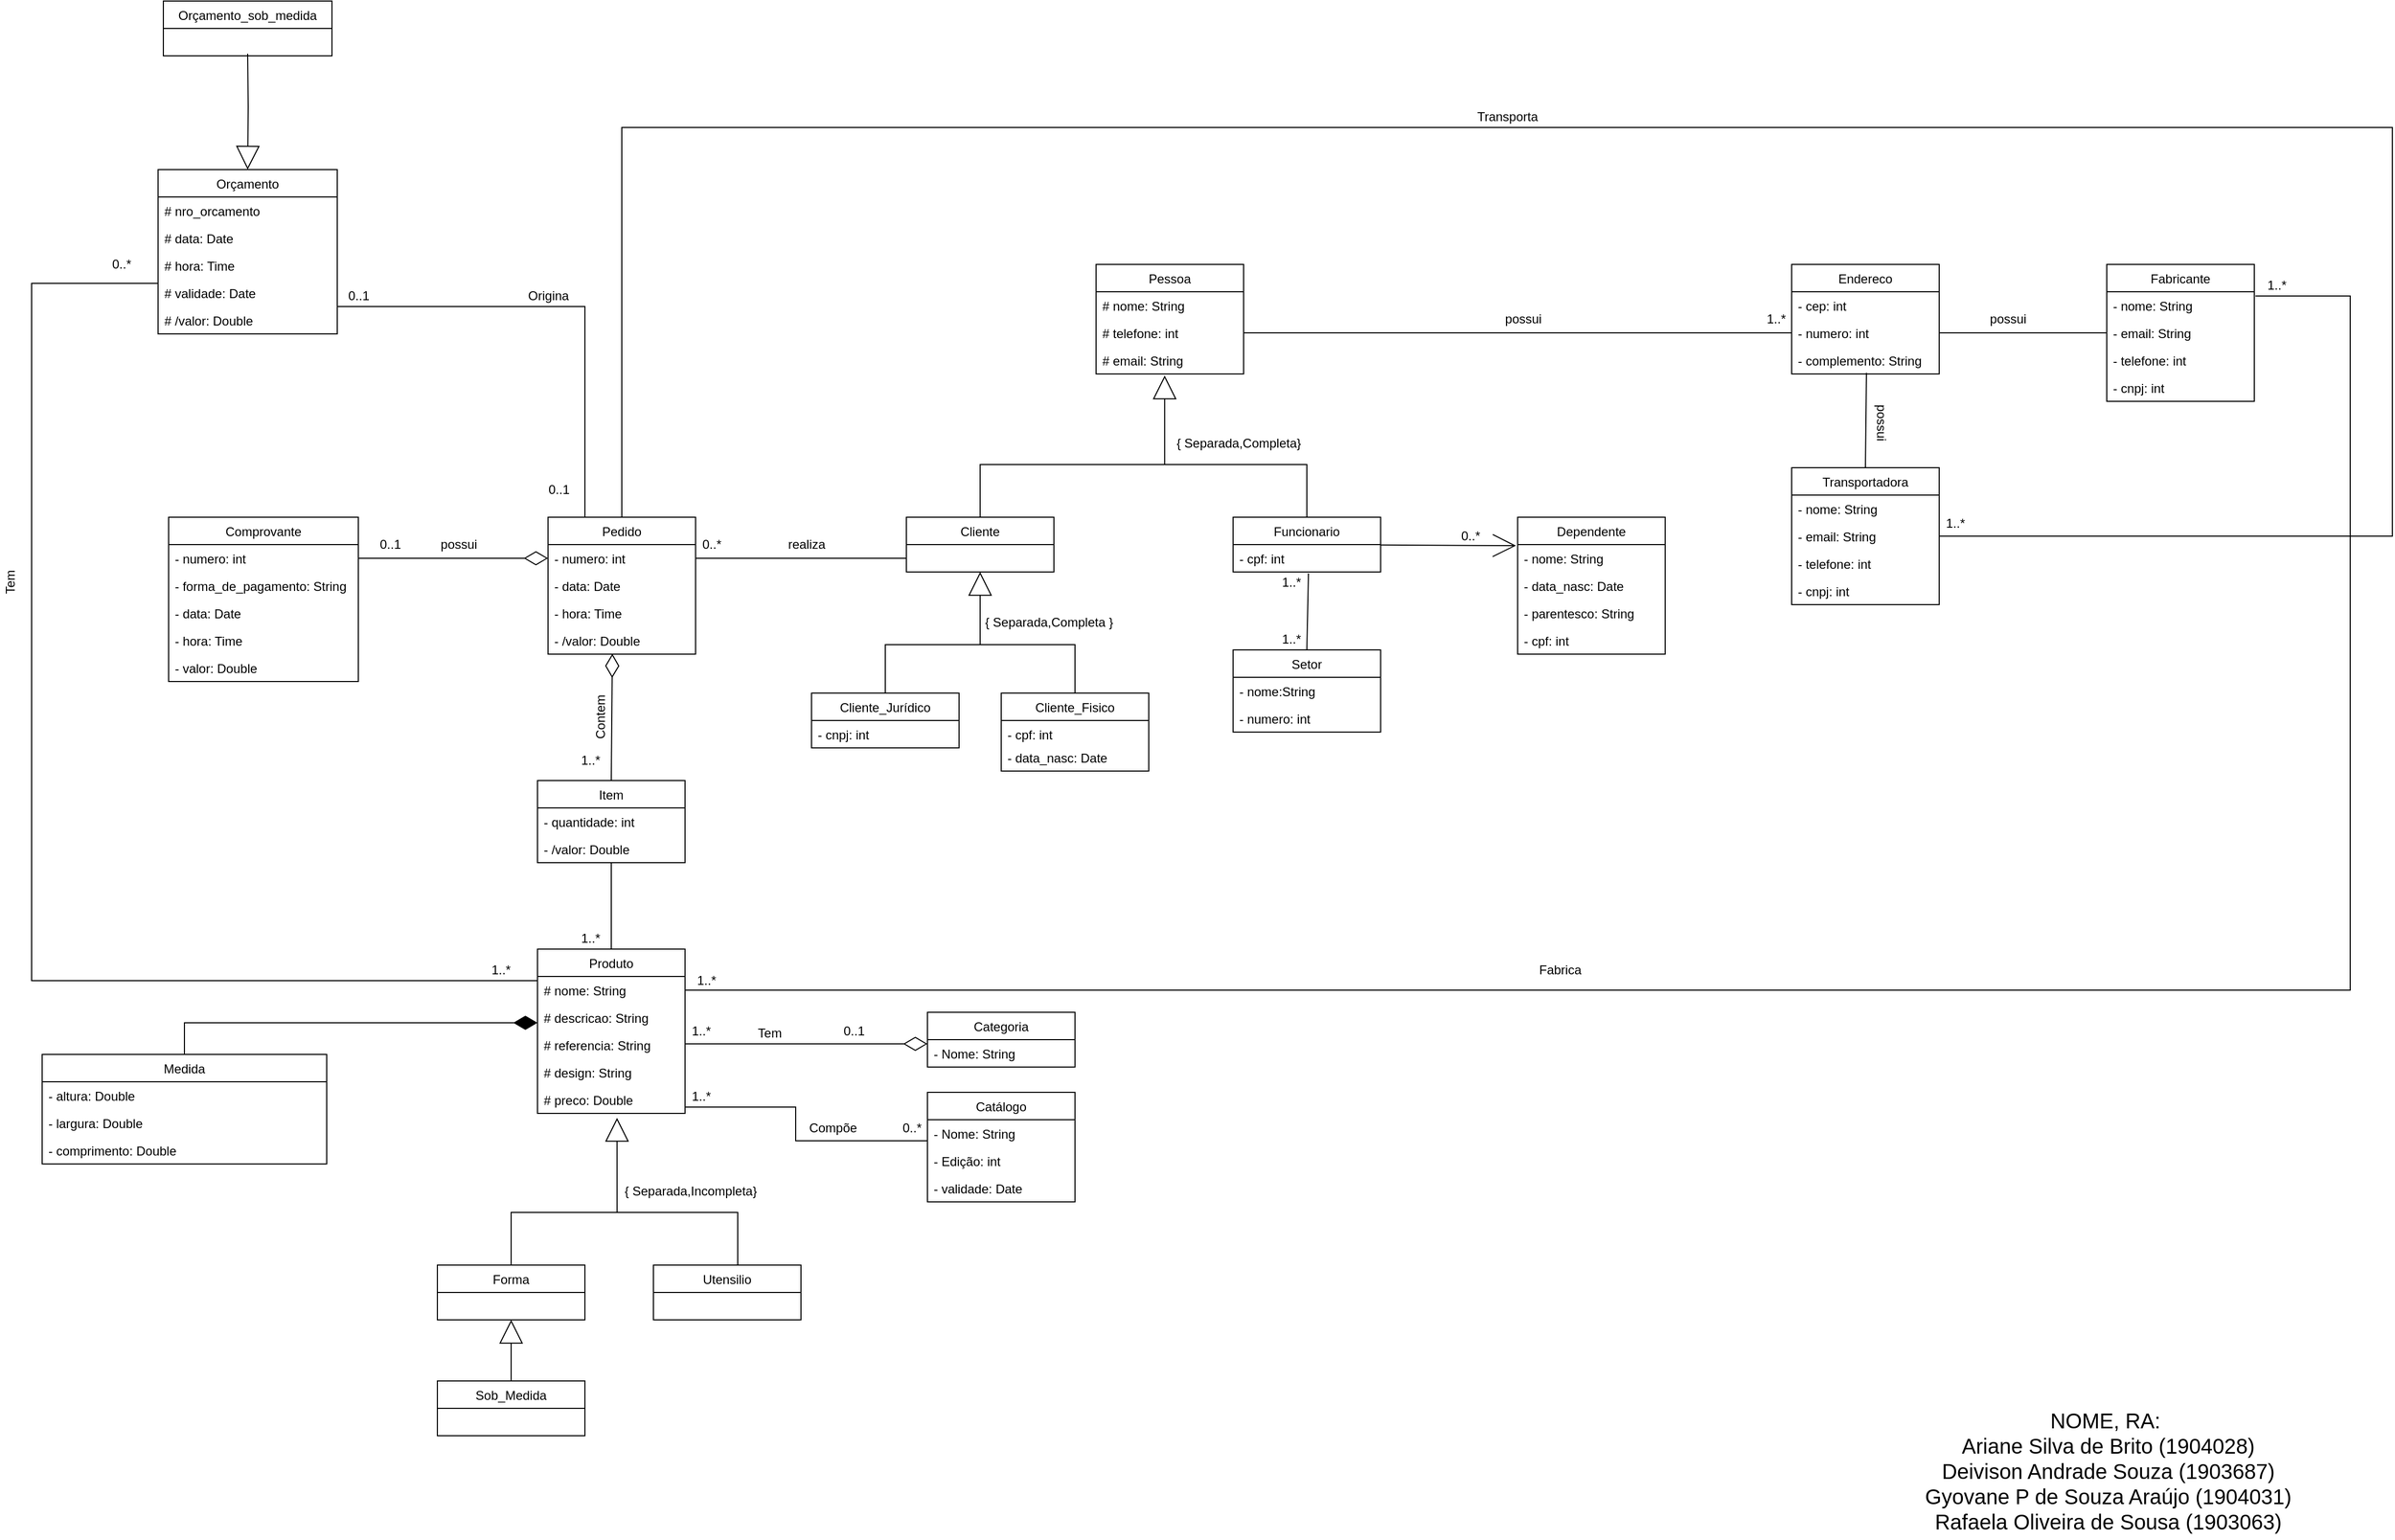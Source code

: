 <mxfile version="14.5.1" type="device"><diagram id="vjNdcDRrs8iUA92XwJxm" name="Page-1"><mxGraphModel dx="3543" dy="1523" grid="1" gridSize="10" guides="1" tooltips="1" connect="1" arrows="1" fold="1" page="1" pageScale="1" pageWidth="1169" pageHeight="827" math="0" shadow="0"><root><mxCell id="0"/><mxCell id="1" parent="0"/><mxCell id="HHTglmRW3sBnoEKuwmGA-5" value="Pessoa" style="swimlane;fontStyle=0;childLayout=stackLayout;horizontal=1;startSize=26;fillColor=none;horizontalStack=0;resizeParent=1;resizeParentMax=0;resizeLast=0;collapsible=1;marginBottom=0;" parent="1" vertex="1"><mxGeometry x="-1270" y="-560" width="140" height="104" as="geometry"/></mxCell><mxCell id="HHTglmRW3sBnoEKuwmGA-6" value="# nome: String" style="text;strokeColor=none;fillColor=none;align=left;verticalAlign=top;spacingLeft=4;spacingRight=4;overflow=hidden;rotatable=0;points=[[0,0.5],[1,0.5]];portConstraint=eastwest;" parent="HHTglmRW3sBnoEKuwmGA-5" vertex="1"><mxGeometry y="26" width="140" height="26" as="geometry"/></mxCell><mxCell id="HHTglmRW3sBnoEKuwmGA-44" value="# telefone: int" style="text;strokeColor=none;fillColor=none;align=left;verticalAlign=top;spacingLeft=4;spacingRight=4;overflow=hidden;rotatable=0;points=[[0,0.5],[1,0.5]];portConstraint=eastwest;" parent="HHTglmRW3sBnoEKuwmGA-5" vertex="1"><mxGeometry y="52" width="140" height="26" as="geometry"/></mxCell><mxCell id="HHTglmRW3sBnoEKuwmGA-60" value="# email: String" style="text;strokeColor=none;fillColor=none;align=left;verticalAlign=top;spacingLeft=4;spacingRight=4;overflow=hidden;rotatable=0;points=[[0,0.5],[1,0.5]];portConstraint=eastwest;" parent="HHTglmRW3sBnoEKuwmGA-5" vertex="1"><mxGeometry y="78" width="140" height="26" as="geometry"/></mxCell><mxCell id="HHTglmRW3sBnoEKuwmGA-109" style="edgeStyle=none;rounded=0;orthogonalLoop=1;jettySize=auto;html=1;exitX=0.5;exitY=0;exitDx=0;exitDy=0;entryX=0.507;entryY=0.962;entryDx=0;entryDy=0;entryPerimeter=0;endArrow=none;endFill=0;startArrow=none;startFill=0;" parent="1" source="HHTglmRW3sBnoEKuwmGA-9" target="HHTglmRW3sBnoEKuwmGA-102" edge="1"><mxGeometry relative="1" as="geometry"/></mxCell><mxCell id="HHTglmRW3sBnoEKuwmGA-9" value="Transportadora" style="swimlane;fontStyle=0;childLayout=stackLayout;horizontal=1;startSize=26;fillColor=none;horizontalStack=0;resizeParent=1;resizeParentMax=0;resizeLast=0;collapsible=1;marginBottom=0;" parent="1" vertex="1"><mxGeometry x="-610" y="-367" width="140" height="130" as="geometry"/></mxCell><mxCell id="HHTglmRW3sBnoEKuwmGA-10" value="- nome: String" style="text;strokeColor=none;fillColor=none;align=left;verticalAlign=top;spacingLeft=4;spacingRight=4;overflow=hidden;rotatable=0;points=[[0,0.5],[1,0.5]];portConstraint=eastwest;" parent="HHTglmRW3sBnoEKuwmGA-9" vertex="1"><mxGeometry y="26" width="140" height="26" as="geometry"/></mxCell><mxCell id="HHTglmRW3sBnoEKuwmGA-87" value="- email: String" style="text;strokeColor=none;fillColor=none;align=left;verticalAlign=top;spacingLeft=4;spacingRight=4;overflow=hidden;rotatable=0;points=[[0,0.5],[1,0.5]];portConstraint=eastwest;" parent="HHTglmRW3sBnoEKuwmGA-9" vertex="1"><mxGeometry y="52" width="140" height="26" as="geometry"/></mxCell><mxCell id="HHTglmRW3sBnoEKuwmGA-94" value="- telefone: int" style="text;strokeColor=none;fillColor=none;align=left;verticalAlign=top;spacingLeft=4;spacingRight=4;overflow=hidden;rotatable=0;points=[[0,0.5],[1,0.5]];portConstraint=eastwest;" parent="HHTglmRW3sBnoEKuwmGA-9" vertex="1"><mxGeometry y="78" width="140" height="26" as="geometry"/></mxCell><mxCell id="HHTglmRW3sBnoEKuwmGA-88" value="- cnpj: int" style="text;strokeColor=none;fillColor=none;align=left;verticalAlign=top;spacingLeft=4;spacingRight=4;overflow=hidden;rotatable=0;points=[[0,0.5],[1,0.5]];portConstraint=eastwest;" parent="HHTglmRW3sBnoEKuwmGA-9" vertex="1"><mxGeometry y="104" width="140" height="26" as="geometry"/></mxCell><mxCell id="HHTglmRW3sBnoEKuwmGA-48" value="Cliente_Fisico" style="swimlane;fontStyle=0;childLayout=stackLayout;horizontal=1;startSize=26;fillColor=none;horizontalStack=0;resizeParent=1;resizeParentMax=0;resizeLast=0;collapsible=1;marginBottom=0;" parent="1" vertex="1"><mxGeometry x="-1360" y="-153" width="140" height="74" as="geometry"/></mxCell><mxCell id="HHTglmRW3sBnoEKuwmGA-50" value="- cpf: int" style="text;strokeColor=none;fillColor=none;align=left;verticalAlign=top;spacingLeft=4;spacingRight=4;overflow=hidden;rotatable=0;points=[[0,0.5],[1,0.5]];portConstraint=eastwest;" parent="HHTglmRW3sBnoEKuwmGA-48" vertex="1"><mxGeometry y="26" width="140" height="22" as="geometry"/></mxCell><mxCell id="HHTglmRW3sBnoEKuwmGA-58" value="- data_nasc: Date" style="text;strokeColor=none;fillColor=none;align=left;verticalAlign=top;spacingLeft=4;spacingRight=4;overflow=hidden;rotatable=0;points=[[0,0.5],[1,0.5]];portConstraint=eastwest;" parent="HHTglmRW3sBnoEKuwmGA-48" vertex="1"><mxGeometry y="48" width="140" height="26" as="geometry"/></mxCell><mxCell id="HHTglmRW3sBnoEKuwmGA-118" style="edgeStyle=orthogonalEdgeStyle;rounded=0;orthogonalLoop=1;jettySize=auto;html=1;exitX=0.5;exitY=0;exitDx=0;exitDy=0;startArrow=none;startFill=0;startSize=20;endArrow=none;endFill=0;endSize=20;" parent="1" source="HHTglmRW3sBnoEKuwmGA-54" edge="1"><mxGeometry relative="1" as="geometry"><mxPoint x="-1380" y="-229" as="targetPoint"/><Array as="points"><mxPoint x="-1470" y="-199"/><mxPoint x="-1380" y="-199"/></Array></mxGeometry></mxCell><mxCell id="HHTglmRW3sBnoEKuwmGA-54" value="Cliente_Jurídico" style="swimlane;fontStyle=0;childLayout=stackLayout;horizontal=1;startSize=26;fillColor=none;horizontalStack=0;resizeParent=1;resizeParentMax=0;resizeLast=0;collapsible=1;marginBottom=0;" parent="1" vertex="1"><mxGeometry x="-1540" y="-153" width="140" height="52" as="geometry"/></mxCell><mxCell id="HHTglmRW3sBnoEKuwmGA-55" value="- cnpj: int" style="text;strokeColor=none;fillColor=none;align=left;verticalAlign=top;spacingLeft=4;spacingRight=4;overflow=hidden;rotatable=0;points=[[0,0.5],[1,0.5]];portConstraint=eastwest;" parent="HHTglmRW3sBnoEKuwmGA-54" vertex="1"><mxGeometry y="26" width="140" height="26" as="geometry"/></mxCell><mxCell id="HHTglmRW3sBnoEKuwmGA-112" style="edgeStyle=orthogonalEdgeStyle;rounded=0;orthogonalLoop=1;jettySize=auto;html=1;exitX=0.5;exitY=1;exitDx=0;exitDy=0;endArrow=none;endFill=0;startArrow=block;startFill=0;endSize=20;startSize=20;" parent="1" source="HHTglmRW3sBnoEKuwmGA-61" target="HHTglmRW3sBnoEKuwmGA-48" edge="1"><mxGeometry relative="1" as="geometry"><Array as="points"><mxPoint x="-1380" y="-199"/><mxPoint x="-1290" y="-199"/></Array></mxGeometry></mxCell><mxCell id="HHTglmRW3sBnoEKuwmGA-120" style="edgeStyle=orthogonalEdgeStyle;rounded=0;orthogonalLoop=1;jettySize=auto;html=1;exitX=0.5;exitY=0;exitDx=0;exitDy=0;startArrow=none;startFill=0;startSize=20;endArrow=none;endFill=0;endSize=20;" parent="1" source="HHTglmRW3sBnoEKuwmGA-61" edge="1"><mxGeometry relative="1" as="geometry"><mxPoint x="-1100" y="-370" as="targetPoint"/><Array as="points"><mxPoint x="-1380" y="-370"/></Array></mxGeometry></mxCell><mxCell id="HHTglmRW3sBnoEKuwmGA-61" value="Cliente" style="swimlane;fontStyle=0;childLayout=stackLayout;horizontal=1;startSize=26;fillColor=none;horizontalStack=0;resizeParent=1;resizeParentMax=0;resizeLast=0;collapsible=1;marginBottom=0;" parent="1" vertex="1"><mxGeometry x="-1450" y="-320" width="140" height="52" as="geometry"/></mxCell><mxCell id="HHTglmRW3sBnoEKuwmGA-115" style="edgeStyle=none;rounded=0;orthogonalLoop=1;jettySize=auto;html=1;exitX=0.5;exitY=0;exitDx=0;exitDy=0;entryX=0.511;entryY=1.051;entryDx=0;entryDy=0;entryPerimeter=0;endArrow=none;endFill=0;" parent="1" source="HHTglmRW3sBnoEKuwmGA-70" target="HHTglmRW3sBnoEKuwmGA-75" edge="1"><mxGeometry relative="1" as="geometry"/></mxCell><mxCell id="HHTglmRW3sBnoEKuwmGA-70" value="Setor" style="swimlane;fontStyle=0;childLayout=stackLayout;horizontal=1;startSize=26;fillColor=none;horizontalStack=0;resizeParent=1;resizeParentMax=0;resizeLast=0;collapsible=1;marginBottom=0;" parent="1" vertex="1"><mxGeometry x="-1140" y="-194" width="140" height="78" as="geometry"/></mxCell><mxCell id="HHTglmRW3sBnoEKuwmGA-71" value="- nome:String" style="text;strokeColor=none;fillColor=none;align=left;verticalAlign=top;spacingLeft=4;spacingRight=4;overflow=hidden;rotatable=0;points=[[0,0.5],[1,0.5]];portConstraint=eastwest;" parent="HHTglmRW3sBnoEKuwmGA-70" vertex="1"><mxGeometry y="26" width="140" height="26" as="geometry"/></mxCell><mxCell id="HHTglmRW3sBnoEKuwmGA-72" value="- numero: int" style="text;strokeColor=none;fillColor=none;align=left;verticalAlign=top;spacingLeft=4;spacingRight=4;overflow=hidden;rotatable=0;points=[[0,0.5],[1,0.5]];portConstraint=eastwest;" parent="HHTglmRW3sBnoEKuwmGA-70" vertex="1"><mxGeometry y="52" width="140" height="26" as="geometry"/></mxCell><mxCell id="HHTglmRW3sBnoEKuwmGA-116" style="edgeStyle=none;rounded=0;orthogonalLoop=1;jettySize=auto;html=1;entryX=-0.011;entryY=0.208;entryDx=0;entryDy=0;entryPerimeter=0;endArrow=open;endFill=0;endSize=20;" parent="1" source="HHTglmRW3sBnoEKuwmGA-74" target="HHTglmRW3sBnoEKuwmGA-77" edge="1"><mxGeometry relative="1" as="geometry"/></mxCell><mxCell id="HHTglmRW3sBnoEKuwmGA-119" style="edgeStyle=orthogonalEdgeStyle;rounded=0;orthogonalLoop=1;jettySize=auto;html=1;exitX=0.5;exitY=0;exitDx=0;exitDy=0;entryX=0.465;entryY=1.057;entryDx=0;entryDy=0;entryPerimeter=0;startArrow=none;startFill=0;startSize=20;endArrow=block;endFill=0;endSize=20;" parent="1" source="HHTglmRW3sBnoEKuwmGA-74" target="HHTglmRW3sBnoEKuwmGA-60" edge="1"><mxGeometry relative="1" as="geometry"><Array as="points"><mxPoint x="-1070" y="-370"/><mxPoint x="-1205" y="-370"/></Array></mxGeometry></mxCell><mxCell id="HHTglmRW3sBnoEKuwmGA-74" value="Funcionario" style="swimlane;fontStyle=0;childLayout=stackLayout;horizontal=1;startSize=26;fillColor=none;horizontalStack=0;resizeParent=1;resizeParentMax=0;resizeLast=0;collapsible=1;marginBottom=0;" parent="1" vertex="1"><mxGeometry x="-1140" y="-320" width="140" height="52" as="geometry"/></mxCell><mxCell id="HHTglmRW3sBnoEKuwmGA-75" value="- cpf: int" style="text;strokeColor=none;fillColor=none;align=left;verticalAlign=top;spacingLeft=4;spacingRight=4;overflow=hidden;rotatable=0;points=[[0,0.5],[1,0.5]];portConstraint=eastwest;" parent="HHTglmRW3sBnoEKuwmGA-74" vertex="1"><mxGeometry y="26" width="140" height="26" as="geometry"/></mxCell><mxCell id="HHTglmRW3sBnoEKuwmGA-77" value="Dependente" style="swimlane;fontStyle=0;childLayout=stackLayout;horizontal=1;startSize=26;fillColor=none;horizontalStack=0;resizeParent=1;resizeParentMax=0;resizeLast=0;collapsible=1;marginBottom=0;" parent="1" vertex="1"><mxGeometry x="-870" y="-320" width="140" height="130" as="geometry"/></mxCell><mxCell id="HHTglmRW3sBnoEKuwmGA-78" value="- nome: String" style="text;strokeColor=none;fillColor=none;align=left;verticalAlign=top;spacingLeft=4;spacingRight=4;overflow=hidden;rotatable=0;points=[[0,0.5],[1,0.5]];portConstraint=eastwest;" parent="HHTglmRW3sBnoEKuwmGA-77" vertex="1"><mxGeometry y="26" width="140" height="26" as="geometry"/></mxCell><mxCell id="HHTglmRW3sBnoEKuwmGA-81" value="- data_nasc: Date" style="text;strokeColor=none;fillColor=none;align=left;verticalAlign=top;spacingLeft=4;spacingRight=4;overflow=hidden;rotatable=0;points=[[0,0.5],[1,0.5]];portConstraint=eastwest;" parent="HHTglmRW3sBnoEKuwmGA-77" vertex="1"><mxGeometry y="52" width="140" height="26" as="geometry"/></mxCell><mxCell id="HHTglmRW3sBnoEKuwmGA-82" value="- parentesco: String" style="text;strokeColor=none;fillColor=none;align=left;verticalAlign=top;spacingLeft=4;spacingRight=4;overflow=hidden;rotatable=0;points=[[0,0.5],[1,0.5]];portConstraint=eastwest;" parent="HHTglmRW3sBnoEKuwmGA-77" vertex="1"><mxGeometry y="78" width="140" height="26" as="geometry"/></mxCell><mxCell id="HHTglmRW3sBnoEKuwmGA-79" value="- cpf: int" style="text;strokeColor=none;fillColor=none;align=left;verticalAlign=top;spacingLeft=4;spacingRight=4;overflow=hidden;rotatable=0;points=[[0,0.5],[1,0.5]];portConstraint=eastwest;" parent="HHTglmRW3sBnoEKuwmGA-77" vertex="1"><mxGeometry y="104" width="140" height="26" as="geometry"/></mxCell><mxCell id="HHTglmRW3sBnoEKuwmGA-89" value="Fabricante" style="swimlane;fontStyle=0;childLayout=stackLayout;horizontal=1;startSize=26;fillColor=none;horizontalStack=0;resizeParent=1;resizeParentMax=0;resizeLast=0;collapsible=1;marginBottom=0;" parent="1" vertex="1"><mxGeometry x="-311" y="-560" width="140" height="130" as="geometry"/></mxCell><mxCell id="HHTglmRW3sBnoEKuwmGA-90" value="- nome: String" style="text;strokeColor=none;fillColor=none;align=left;verticalAlign=top;spacingLeft=4;spacingRight=4;overflow=hidden;rotatable=0;points=[[0,0.5],[1,0.5]];portConstraint=eastwest;" parent="HHTglmRW3sBnoEKuwmGA-89" vertex="1"><mxGeometry y="26" width="140" height="26" as="geometry"/></mxCell><mxCell id="HHTglmRW3sBnoEKuwmGA-92" value="- email: String" style="text;strokeColor=none;fillColor=none;align=left;verticalAlign=top;spacingLeft=4;spacingRight=4;overflow=hidden;rotatable=0;points=[[0,0.5],[1,0.5]];portConstraint=eastwest;" parent="HHTglmRW3sBnoEKuwmGA-89" vertex="1"><mxGeometry y="52" width="140" height="26" as="geometry"/></mxCell><mxCell id="HHTglmRW3sBnoEKuwmGA-93" value="- telefone: int" style="text;strokeColor=none;fillColor=none;align=left;verticalAlign=top;spacingLeft=4;spacingRight=4;overflow=hidden;rotatable=0;points=[[0,0.5],[1,0.5]];portConstraint=eastwest;" parent="HHTglmRW3sBnoEKuwmGA-89" vertex="1"><mxGeometry y="78" width="140" height="26" as="geometry"/></mxCell><mxCell id="HHTglmRW3sBnoEKuwmGA-95" value="- cnpj: int" style="text;strokeColor=none;fillColor=none;align=left;verticalAlign=top;spacingLeft=4;spacingRight=4;overflow=hidden;rotatable=0;points=[[0,0.5],[1,0.5]];portConstraint=eastwest;" parent="HHTglmRW3sBnoEKuwmGA-89" vertex="1"><mxGeometry y="104" width="140" height="26" as="geometry"/></mxCell><mxCell id="HHTglmRW3sBnoEKuwmGA-96" value="Endereco" style="swimlane;fontStyle=0;childLayout=stackLayout;horizontal=1;startSize=26;fillColor=none;horizontalStack=0;resizeParent=1;resizeParentMax=0;resizeLast=0;collapsible=1;marginBottom=0;" parent="1" vertex="1"><mxGeometry x="-610" y="-560" width="140" height="104" as="geometry"/></mxCell><mxCell id="HHTglmRW3sBnoEKuwmGA-103" value="- cep: int" style="text;strokeColor=none;fillColor=none;align=left;verticalAlign=top;spacingLeft=4;spacingRight=4;overflow=hidden;rotatable=0;points=[[0,0.5],[1,0.5]];portConstraint=eastwest;" parent="HHTglmRW3sBnoEKuwmGA-96" vertex="1"><mxGeometry y="26" width="140" height="26" as="geometry"/></mxCell><mxCell id="HHTglmRW3sBnoEKuwmGA-100" value="- numero: int" style="text;strokeColor=none;fillColor=none;align=left;verticalAlign=top;spacingLeft=4;spacingRight=4;overflow=hidden;rotatable=0;points=[[0,0.5],[1,0.5]];portConstraint=eastwest;" parent="HHTglmRW3sBnoEKuwmGA-96" vertex="1"><mxGeometry y="52" width="140" height="26" as="geometry"/></mxCell><mxCell id="HHTglmRW3sBnoEKuwmGA-102" value="- complemento: String" style="text;strokeColor=none;fillColor=none;align=left;verticalAlign=top;spacingLeft=4;spacingRight=4;overflow=hidden;rotatable=0;points=[[0,0.5],[1,0.5]];portConstraint=eastwest;" parent="HHTglmRW3sBnoEKuwmGA-96" vertex="1"><mxGeometry y="78" width="140" height="26" as="geometry"/></mxCell><mxCell id="HHTglmRW3sBnoEKuwmGA-104" style="rounded=0;orthogonalLoop=1;jettySize=auto;html=1;exitX=1;exitY=0.5;exitDx=0;exitDy=0;entryX=0;entryY=0.5;entryDx=0;entryDy=0;endArrow=none;endFill=0;startSize=8;endSize=8;" parent="1" source="HHTglmRW3sBnoEKuwmGA-44" target="HHTglmRW3sBnoEKuwmGA-100" edge="1"><mxGeometry relative="1" as="geometry"/></mxCell><mxCell id="HHTglmRW3sBnoEKuwmGA-108" style="edgeStyle=none;rounded=0;orthogonalLoop=1;jettySize=auto;html=1;exitX=1;exitY=0.5;exitDx=0;exitDy=0;entryX=0;entryY=0.5;entryDx=0;entryDy=0;endArrow=none;endFill=0;startArrow=none;startFill=0;" parent="1" source="HHTglmRW3sBnoEKuwmGA-100" target="HHTglmRW3sBnoEKuwmGA-92" edge="1"><mxGeometry relative="1" as="geometry"/></mxCell><mxCell id="HHTglmRW3sBnoEKuwmGA-133" style="edgeStyle=none;rounded=0;orthogonalLoop=1;jettySize=auto;html=1;exitX=0.5;exitY=0;exitDx=0;exitDy=0;entryX=0.436;entryY=0.987;entryDx=0;entryDy=0;entryPerimeter=0;startArrow=none;startFill=0;startSize=20;endArrow=diamondThin;endFill=0;endSize=20;" parent="1" source="HHTglmRW3sBnoEKuwmGA-134" target="HHTglmRW3sBnoEKuwmGA-130" edge="1"><mxGeometry relative="1" as="geometry"/></mxCell><mxCell id="HHTglmRW3sBnoEKuwmGA-137" style="edgeStyle=none;rounded=0;orthogonalLoop=1;jettySize=auto;html=1;exitX=0.5;exitY=0;exitDx=0;exitDy=0;startArrow=none;startFill=0;startSize=20;endArrow=none;endFill=0;endSize=20;" parent="1" source="HHTglmRW3sBnoEKuwmGA-121" target="HHTglmRW3sBnoEKuwmGA-134" edge="1"><mxGeometry relative="1" as="geometry"><mxPoint x="-1729.02" y="-8.854" as="targetPoint"/></mxGeometry></mxCell><mxCell id="10It3-7q_5KcNdwSIjPK-23" style="edgeStyle=orthogonalEdgeStyle;rounded=0;orthogonalLoop=1;jettySize=auto;html=1;startSize=20;endArrow=diamondThin;endFill=0;endSize=20;" parent="1" source="HHTglmRW3sBnoEKuwmGA-121" target="10It3-7q_5KcNdwSIjPK-18" edge="1"><mxGeometry relative="1" as="geometry"><Array as="points"><mxPoint x="-1590" y="180"/><mxPoint x="-1590" y="180"/></Array></mxGeometry></mxCell><mxCell id="10It3-7q_5KcNdwSIjPK-26" style="edgeStyle=orthogonalEdgeStyle;rounded=0;orthogonalLoop=1;jettySize=auto;html=1;startSize=20;endArrow=none;endFill=0;endSize=20;" parent="1" source="HHTglmRW3sBnoEKuwmGA-121" target="10It3-7q_5KcNdwSIjPK-24" edge="1"><mxGeometry relative="1" as="geometry"><Array as="points"><mxPoint x="-1555" y="240"/><mxPoint x="-1555" y="272"/></Array></mxGeometry></mxCell><mxCell id="HHTglmRW3sBnoEKuwmGA-121" value="Produto" style="swimlane;fontStyle=0;childLayout=stackLayout;horizontal=1;startSize=26;fillColor=none;horizontalStack=0;resizeParent=1;resizeParentMax=0;resizeLast=0;collapsible=1;marginBottom=0;" parent="1" vertex="1"><mxGeometry x="-1800" y="90" width="140" height="156" as="geometry"/></mxCell><mxCell id="HHTglmRW3sBnoEKuwmGA-165" value="# nome: String" style="text;strokeColor=none;fillColor=none;align=left;verticalAlign=top;spacingLeft=4;spacingRight=4;overflow=hidden;rotatable=0;points=[[0,0.5],[1,0.5]];portConstraint=eastwest;" parent="HHTglmRW3sBnoEKuwmGA-121" vertex="1"><mxGeometry y="26" width="140" height="26" as="geometry"/></mxCell><mxCell id="HHTglmRW3sBnoEKuwmGA-122" value="# descricao: String" style="text;strokeColor=none;fillColor=none;align=left;verticalAlign=top;spacingLeft=4;spacingRight=4;overflow=hidden;rotatable=0;points=[[0,0.5],[1,0.5]];portConstraint=eastwest;" parent="HHTglmRW3sBnoEKuwmGA-121" vertex="1"><mxGeometry y="52" width="140" height="26" as="geometry"/></mxCell><mxCell id="HHTglmRW3sBnoEKuwmGA-123" value="# referencia: String" style="text;strokeColor=none;fillColor=none;align=left;verticalAlign=top;spacingLeft=4;spacingRight=4;overflow=hidden;rotatable=0;points=[[0,0.5],[1,0.5]];portConstraint=eastwest;" parent="HHTglmRW3sBnoEKuwmGA-121" vertex="1"><mxGeometry y="78" width="140" height="26" as="geometry"/></mxCell><mxCell id="HHTglmRW3sBnoEKuwmGA-124" value="# design: String" style="text;strokeColor=none;fillColor=none;align=left;verticalAlign=top;spacingLeft=4;spacingRight=4;overflow=hidden;rotatable=0;points=[[0,0.5],[1,0.5]];portConstraint=eastwest;" parent="HHTglmRW3sBnoEKuwmGA-121" vertex="1"><mxGeometry y="104" width="140" height="26" as="geometry"/></mxCell><mxCell id="HHTglmRW3sBnoEKuwmGA-125" value="# preco: Double" style="text;strokeColor=none;fillColor=none;align=left;verticalAlign=top;spacingLeft=4;spacingRight=4;overflow=hidden;rotatable=0;points=[[0,0.5],[1,0.5]];portConstraint=eastwest;" parent="HHTglmRW3sBnoEKuwmGA-121" vertex="1"><mxGeometry y="130" width="140" height="26" as="geometry"/></mxCell><mxCell id="HHTglmRW3sBnoEKuwmGA-132" style="rounded=0;orthogonalLoop=1;jettySize=auto;html=1;exitX=1;exitY=0.5;exitDx=0;exitDy=0;entryX=0;entryY=0.75;entryDx=0;entryDy=0;startArrow=none;startFill=0;startSize=8;endArrow=none;endFill=0;endSize=8;" parent="1" source="HHTglmRW3sBnoEKuwmGA-127" target="HHTglmRW3sBnoEKuwmGA-61" edge="1"><mxGeometry relative="1" as="geometry"/></mxCell><mxCell id="HHTglmRW3sBnoEKuwmGA-178" style="edgeStyle=orthogonalEdgeStyle;rounded=0;orthogonalLoop=1;jettySize=auto;html=1;exitX=0.5;exitY=0;exitDx=0;exitDy=0;startArrow=none;startFill=0;startSize=8;endArrow=none;endFill=0;endSize=8;" parent="1" source="HHTglmRW3sBnoEKuwmGA-126" target="HHTglmRW3sBnoEKuwmGA-9" edge="1"><mxGeometry relative="1" as="geometry"><mxPoint x="-950" y="-760" as="targetPoint"/><Array as="points"><mxPoint x="-1720" y="-690"/><mxPoint x="-40" y="-690"/><mxPoint x="-40" y="-302"/></Array></mxGeometry></mxCell><mxCell id="HHTglmRW3sBnoEKuwmGA-126" value="Pedido" style="swimlane;fontStyle=0;childLayout=stackLayout;horizontal=1;startSize=26;fillColor=none;horizontalStack=0;resizeParent=1;resizeParentMax=0;resizeLast=0;collapsible=1;marginBottom=0;" parent="1" vertex="1"><mxGeometry x="-1790" y="-320" width="140" height="130" as="geometry"/></mxCell><mxCell id="HHTglmRW3sBnoEKuwmGA-127" value="- numero: int" style="text;strokeColor=none;fillColor=none;align=left;verticalAlign=top;spacingLeft=4;spacingRight=4;overflow=hidden;rotatable=0;points=[[0,0.5],[1,0.5]];portConstraint=eastwest;" parent="HHTglmRW3sBnoEKuwmGA-126" vertex="1"><mxGeometry y="26" width="140" height="26" as="geometry"/></mxCell><mxCell id="HHTglmRW3sBnoEKuwmGA-128" value="- data: Date" style="text;strokeColor=none;fillColor=none;align=left;verticalAlign=top;spacingLeft=4;spacingRight=4;overflow=hidden;rotatable=0;points=[[0,0.5],[1,0.5]];portConstraint=eastwest;" parent="HHTglmRW3sBnoEKuwmGA-126" vertex="1"><mxGeometry y="52" width="140" height="26" as="geometry"/></mxCell><mxCell id="HHTglmRW3sBnoEKuwmGA-129" value="- hora: Time" style="text;strokeColor=none;fillColor=none;align=left;verticalAlign=top;spacingLeft=4;spacingRight=4;overflow=hidden;rotatable=0;points=[[0,0.5],[1,0.5]];portConstraint=eastwest;" parent="HHTglmRW3sBnoEKuwmGA-126" vertex="1"><mxGeometry y="78" width="140" height="26" as="geometry"/></mxCell><mxCell id="HHTglmRW3sBnoEKuwmGA-130" value="- /valor: Double" style="text;strokeColor=none;fillColor=none;align=left;verticalAlign=top;spacingLeft=4;spacingRight=4;overflow=hidden;rotatable=0;points=[[0,0.5],[1,0.5]];portConstraint=eastwest;" parent="HHTglmRW3sBnoEKuwmGA-126" vertex="1"><mxGeometry y="104" width="140" height="26" as="geometry"/></mxCell><mxCell id="HHTglmRW3sBnoEKuwmGA-134" value="Item" style="swimlane;fontStyle=0;childLayout=stackLayout;horizontal=1;startSize=26;fillColor=none;horizontalStack=0;resizeParent=1;resizeParentMax=0;resizeLast=0;collapsible=1;marginBottom=0;" parent="1" vertex="1"><mxGeometry x="-1800" y="-70" width="140" height="78" as="geometry"/></mxCell><mxCell id="HHTglmRW3sBnoEKuwmGA-138" value="- quantidade: int" style="text;strokeColor=none;fillColor=none;align=left;verticalAlign=top;spacingLeft=4;spacingRight=4;overflow=hidden;rotatable=0;points=[[0,0.5],[1,0.5]];portConstraint=eastwest;" parent="HHTglmRW3sBnoEKuwmGA-134" vertex="1"><mxGeometry y="26" width="140" height="26" as="geometry"/></mxCell><mxCell id="HHTglmRW3sBnoEKuwmGA-135" value="- /valor: Double" style="text;strokeColor=none;fillColor=none;align=left;verticalAlign=top;spacingLeft=4;spacingRight=4;overflow=hidden;rotatable=0;points=[[0,0.5],[1,0.5]];portConstraint=eastwest;" parent="HHTglmRW3sBnoEKuwmGA-134" vertex="1"><mxGeometry y="52" width="140" height="26" as="geometry"/></mxCell><mxCell id="HHTglmRW3sBnoEKuwmGA-140" value="Sob_Medida" style="swimlane;fontStyle=0;childLayout=stackLayout;horizontal=1;startSize=26;fillColor=none;horizontalStack=0;resizeParent=1;resizeParentMax=0;resizeLast=0;collapsible=1;marginBottom=0;" parent="1" vertex="1"><mxGeometry x="-1895" y="500" width="140" height="52" as="geometry"/></mxCell><mxCell id="HHTglmRW3sBnoEKuwmGA-168" style="edgeStyle=orthogonalEdgeStyle;rounded=0;orthogonalLoop=1;jettySize=auto;html=1;exitX=0.5;exitY=1;exitDx=0;exitDy=0;entryX=0.5;entryY=0;entryDx=0;entryDy=0;startArrow=block;startFill=0;startSize=20;endArrow=none;endFill=0;endSize=20;" parent="1" source="HHTglmRW3sBnoEKuwmGA-145" target="HHTglmRW3sBnoEKuwmGA-140" edge="1"><mxGeometry relative="1" as="geometry"/></mxCell><mxCell id="SKpn5kR-cwuzyfjxGXdy-1" style="edgeStyle=orthogonalEdgeStyle;rounded=0;orthogonalLoop=1;jettySize=auto;html=1;startArrow=none;startFill=0;endArrow=none;endFill=0;" parent="1" source="HHTglmRW3sBnoEKuwmGA-145" edge="1"><mxGeometry relative="1" as="geometry"><mxPoint x="-1680" y="340" as="targetPoint"/><Array as="points"><mxPoint x="-1825" y="340"/><mxPoint x="-1720" y="340"/></Array></mxGeometry></mxCell><mxCell id="HHTglmRW3sBnoEKuwmGA-145" value="Forma" style="swimlane;fontStyle=0;childLayout=stackLayout;horizontal=1;startSize=26;fillColor=none;horizontalStack=0;resizeParent=1;resizeParentMax=0;resizeLast=0;collapsible=1;marginBottom=0;" parent="1" vertex="1"><mxGeometry x="-1895" y="390" width="140" height="52" as="geometry"/></mxCell><mxCell id="HHTglmRW3sBnoEKuwmGA-155" style="edgeStyle=orthogonalEdgeStyle;rounded=0;orthogonalLoop=1;jettySize=auto;html=1;exitX=0.5;exitY=0;exitDx=0;exitDy=0;entryX=0.539;entryY=1.165;entryDx=0;entryDy=0;entryPerimeter=0;startArrow=none;startFill=0;startSize=20;endArrow=block;endFill=0;endSize=20;" parent="1" source="HHTglmRW3sBnoEKuwmGA-150" target="HHTglmRW3sBnoEKuwmGA-125" edge="1"><mxGeometry relative="1" as="geometry"><Array as="points"><mxPoint x="-1610" y="390"/><mxPoint x="-1610" y="340"/><mxPoint x="-1724" y="340"/></Array></mxGeometry></mxCell><mxCell id="HHTglmRW3sBnoEKuwmGA-150" value="Utensilio" style="swimlane;fontStyle=0;childLayout=stackLayout;horizontal=1;startSize=26;fillColor=none;horizontalStack=0;resizeParent=1;resizeParentMax=0;resizeLast=0;collapsible=1;marginBottom=0;" parent="1" vertex="1"><mxGeometry x="-1690" y="390" width="140" height="52" as="geometry"/></mxCell><mxCell id="HHTglmRW3sBnoEKuwmGA-169" value="Comprovante" style="swimlane;fontStyle=0;childLayout=stackLayout;horizontal=1;startSize=26;fillColor=none;horizontalStack=0;resizeParent=1;resizeParentMax=0;resizeLast=0;collapsible=1;marginBottom=0;" parent="1" vertex="1"><mxGeometry x="-2150" y="-320" width="180" height="156" as="geometry"/></mxCell><mxCell id="HHTglmRW3sBnoEKuwmGA-174" value="- numero: int" style="text;strokeColor=none;fillColor=none;align=left;verticalAlign=top;spacingLeft=4;spacingRight=4;overflow=hidden;rotatable=0;points=[[0,0.5],[1,0.5]];portConstraint=eastwest;" parent="HHTglmRW3sBnoEKuwmGA-169" vertex="1"><mxGeometry y="26" width="180" height="26" as="geometry"/></mxCell><mxCell id="HHTglmRW3sBnoEKuwmGA-170" value="- forma_de_pagamento: String" style="text;strokeColor=none;fillColor=none;align=left;verticalAlign=top;spacingLeft=4;spacingRight=4;overflow=hidden;rotatable=0;points=[[0,0.5],[1,0.5]];portConstraint=eastwest;" parent="HHTglmRW3sBnoEKuwmGA-169" vertex="1"><mxGeometry y="52" width="180" height="26" as="geometry"/></mxCell><mxCell id="HHTglmRW3sBnoEKuwmGA-171" value="- data: Date" style="text;strokeColor=none;fillColor=none;align=left;verticalAlign=top;spacingLeft=4;spacingRight=4;overflow=hidden;rotatable=0;points=[[0,0.5],[1,0.5]];portConstraint=eastwest;" parent="HHTglmRW3sBnoEKuwmGA-169" vertex="1"><mxGeometry y="78" width="180" height="26" as="geometry"/></mxCell><mxCell id="HHTglmRW3sBnoEKuwmGA-172" value="- hora: Time" style="text;strokeColor=none;fillColor=none;align=left;verticalAlign=top;spacingLeft=4;spacingRight=4;overflow=hidden;rotatable=0;points=[[0,0.5],[1,0.5]];portConstraint=eastwest;" parent="HHTglmRW3sBnoEKuwmGA-169" vertex="1"><mxGeometry y="104" width="180" height="26" as="geometry"/></mxCell><mxCell id="HHTglmRW3sBnoEKuwmGA-173" value="- valor: Double" style="text;strokeColor=none;fillColor=none;align=left;verticalAlign=top;spacingLeft=4;spacingRight=4;overflow=hidden;rotatable=0;points=[[0,0.5],[1,0.5]];portConstraint=eastwest;" parent="HHTglmRW3sBnoEKuwmGA-169" vertex="1"><mxGeometry y="130" width="180" height="26" as="geometry"/></mxCell><mxCell id="HHTglmRW3sBnoEKuwmGA-175" style="edgeStyle=orthogonalEdgeStyle;rounded=0;orthogonalLoop=1;jettySize=auto;html=1;exitX=0;exitY=0.5;exitDx=0;exitDy=0;entryX=1;entryY=0.5;entryDx=0;entryDy=0;startArrow=diamondThin;startFill=0;startSize=20;endArrow=none;endFill=0;endSize=20;" parent="1" source="HHTglmRW3sBnoEKuwmGA-127" target="HHTglmRW3sBnoEKuwmGA-174" edge="1"><mxGeometry relative="1" as="geometry"/></mxCell><mxCell id="HHTglmRW3sBnoEKuwmGA-180" style="edgeStyle=orthogonalEdgeStyle;rounded=0;orthogonalLoop=1;jettySize=auto;html=1;exitX=1;exitY=0.5;exitDx=0;exitDy=0;startArrow=none;startFill=0;startSize=8;endArrow=none;endFill=0;endSize=8;" parent="1" source="HHTglmRW3sBnoEKuwmGA-165" edge="1"><mxGeometry relative="1" as="geometry"><mxPoint x="-170" y="-530" as="targetPoint"/><Array as="points"><mxPoint x="-80" y="129"/><mxPoint x="-80" y="-530"/></Array></mxGeometry></mxCell><mxCell id="HHTglmRW3sBnoEKuwmGA-181" value="1..*" style="text;html=1;align=center;verticalAlign=middle;resizable=0;points=[];autosize=1;" parent="1" vertex="1"><mxGeometry x="-640" y="-518" width="30" height="20" as="geometry"/></mxCell><mxCell id="HHTglmRW3sBnoEKuwmGA-184" value="0..*" style="text;html=1;align=center;verticalAlign=middle;resizable=0;points=[];autosize=1;" parent="1" vertex="1"><mxGeometry x="-930" y="-312" width="30" height="20" as="geometry"/></mxCell><mxCell id="HHTglmRW3sBnoEKuwmGA-186" value="1..*" style="text;html=1;align=center;verticalAlign=middle;resizable=0;points=[];autosize=1;" parent="1" vertex="1"><mxGeometry x="-1100" y="-214" width="30" height="20" as="geometry"/></mxCell><mxCell id="HHTglmRW3sBnoEKuwmGA-187" value="1..*" style="text;html=1;align=center;verticalAlign=middle;resizable=0;points=[];autosize=1;" parent="1" vertex="1"><mxGeometry x="-1100" y="-268" width="30" height="20" as="geometry"/></mxCell><mxCell id="HHTglmRW3sBnoEKuwmGA-188" value="0..*" style="text;html=1;align=center;verticalAlign=middle;resizable=0;points=[];autosize=1;" parent="1" vertex="1"><mxGeometry x="-1650" y="-304" width="30" height="20" as="geometry"/></mxCell><mxCell id="HHTglmRW3sBnoEKuwmGA-190" value="0..1" style="text;html=1;align=center;verticalAlign=middle;resizable=0;points=[];autosize=1;" parent="1" vertex="1"><mxGeometry x="-1960" y="-304" width="40" height="20" as="geometry"/></mxCell><mxCell id="HHTglmRW3sBnoEKuwmGA-191" value="1..*" style="text;html=1;align=center;verticalAlign=middle;resizable=0;points=[];autosize=1;" parent="1" vertex="1"><mxGeometry x="-1765" y="-99" width="30" height="20" as="geometry"/></mxCell><mxCell id="HHTglmRW3sBnoEKuwmGA-194" value="1..*" style="text;html=1;align=center;verticalAlign=middle;resizable=0;points=[];autosize=1;" parent="1" vertex="1"><mxGeometry x="-1765" y="70" width="30" height="20" as="geometry"/></mxCell><mxCell id="HHTglmRW3sBnoEKuwmGA-195" value="1..*" style="text;html=1;align=center;verticalAlign=middle;resizable=0;points=[];autosize=1;" parent="1" vertex="1"><mxGeometry x="-1655" y="110" width="30" height="20" as="geometry"/></mxCell><mxCell id="HHTglmRW3sBnoEKuwmGA-196" value="1..*" style="text;html=1;align=center;verticalAlign=middle;resizable=0;points=[];autosize=1;" parent="1" vertex="1"><mxGeometry x="-165" y="-550" width="30" height="20" as="geometry"/></mxCell><mxCell id="HHTglmRW3sBnoEKuwmGA-198" value="1..*" style="text;html=1;align=center;verticalAlign=middle;resizable=0;points=[];autosize=1;" parent="1" vertex="1"><mxGeometry x="-470" y="-324" width="30" height="20" as="geometry"/></mxCell><mxCell id="HHTglmRW3sBnoEKuwmGA-200" value="possui" style="text;html=1;align=center;verticalAlign=middle;resizable=0;points=[];autosize=1;" parent="1" vertex="1"><mxGeometry x="-890" y="-518" width="50" height="20" as="geometry"/></mxCell><mxCell id="HHTglmRW3sBnoEKuwmGA-203" value="possui" style="text;html=1;align=center;verticalAlign=middle;resizable=0;points=[];autosize=1;rotation=90;" parent="1" vertex="1"><mxGeometry x="-550" y="-420" width="50" height="20" as="geometry"/></mxCell><mxCell id="HHTglmRW3sBnoEKuwmGA-204" value="possui" style="text;html=1;align=center;verticalAlign=middle;resizable=0;points=[];autosize=1;rotation=0;" parent="1" vertex="1"><mxGeometry x="-430" y="-518" width="50" height="20" as="geometry"/></mxCell><mxCell id="HHTglmRW3sBnoEKuwmGA-205" value="Transporta" style="text;html=1;align=center;verticalAlign=middle;resizable=0;points=[];autosize=1;" parent="1" vertex="1"><mxGeometry x="-915" y="-710" width="70" height="20" as="geometry"/></mxCell><mxCell id="HHTglmRW3sBnoEKuwmGA-206" value="Fabrica" style="text;html=1;align=center;verticalAlign=middle;resizable=0;points=[];autosize=1;" parent="1" vertex="1"><mxGeometry x="-860" y="100" width="60" height="20" as="geometry"/></mxCell><mxCell id="HHTglmRW3sBnoEKuwmGA-209" value="realiza" style="text;html=1;align=center;verticalAlign=middle;resizable=0;points=[];autosize=1;" parent="1" vertex="1"><mxGeometry x="-1570" y="-304" width="50" height="20" as="geometry"/></mxCell><mxCell id="HHTglmRW3sBnoEKuwmGA-210" value="possui" style="text;html=1;align=center;verticalAlign=middle;resizable=0;points=[];autosize=1;" parent="1" vertex="1"><mxGeometry x="-1900" y="-304" width="50" height="20" as="geometry"/></mxCell><mxCell id="SKpn5kR-cwuzyfjxGXdy-2" value="Contem" style="text;html=1;align=center;verticalAlign=middle;resizable=0;points=[];autosize=1;rotation=-90;" parent="1" vertex="1"><mxGeometry x="-1770" y="-140" width="60" height="20" as="geometry"/></mxCell><mxCell id="SKpn5kR-cwuzyfjxGXdy-3" value="{ Separada,Completa }" style="text;html=1;align=center;verticalAlign=middle;resizable=0;points=[];autosize=1;" parent="1" vertex="1"><mxGeometry x="-1385" y="-230" width="140" height="20" as="geometry"/></mxCell><mxCell id="SKpn5kR-cwuzyfjxGXdy-4" value="{ Separada,Completa}" style="text;html=1;align=center;verticalAlign=middle;resizable=0;points=[];autosize=1;" parent="1" vertex="1"><mxGeometry x="-1200" y="-400" width="130" height="20" as="geometry"/></mxCell><mxCell id="SKpn5kR-cwuzyfjxGXdy-5" value="{ Separada,Incompleta}" style="text;html=1;align=center;verticalAlign=middle;resizable=0;points=[];autosize=1;" parent="1" vertex="1"><mxGeometry x="-1725" y="310" width="140" height="20" as="geometry"/></mxCell><mxCell id="10It3-7q_5KcNdwSIjPK-17" style="edgeStyle=orthogonalEdgeStyle;rounded=0;orthogonalLoop=1;jettySize=auto;html=1;startSize=20;endSize=20;endArrow=diamondThin;endFill=1;" parent="1" source="10It3-7q_5KcNdwSIjPK-8" target="HHTglmRW3sBnoEKuwmGA-121" edge="1"><mxGeometry relative="1" as="geometry"><Array as="points"><mxPoint x="-1850" y="160"/><mxPoint x="-1850" y="160"/></Array></mxGeometry></mxCell><mxCell id="10It3-7q_5KcNdwSIjPK-8" value="Medida" style="swimlane;fontStyle=0;childLayout=stackLayout;horizontal=1;startSize=26;fillColor=none;horizontalStack=0;resizeParent=1;resizeParentMax=0;resizeLast=0;collapsible=1;marginBottom=0;" parent="1" vertex="1"><mxGeometry x="-2270" y="190" width="270" height="104" as="geometry"/></mxCell><mxCell id="10It3-7q_5KcNdwSIjPK-9" value="- altura: Double" style="text;strokeColor=none;fillColor=none;align=left;verticalAlign=top;spacingLeft=4;spacingRight=4;overflow=hidden;rotatable=0;points=[[0,0.5],[1,0.5]];portConstraint=eastwest;" parent="10It3-7q_5KcNdwSIjPK-8" vertex="1"><mxGeometry y="26" width="270" height="26" as="geometry"/></mxCell><mxCell id="10It3-7q_5KcNdwSIjPK-10" value="- largura: Double" style="text;strokeColor=none;fillColor=none;align=left;verticalAlign=top;spacingLeft=4;spacingRight=4;overflow=hidden;rotatable=0;points=[[0,0.5],[1,0.5]];portConstraint=eastwest;" parent="10It3-7q_5KcNdwSIjPK-8" vertex="1"><mxGeometry y="52" width="270" height="26" as="geometry"/></mxCell><mxCell id="10It3-7q_5KcNdwSIjPK-11" value="- comprimento: Double" style="text;strokeColor=none;fillColor=none;align=left;verticalAlign=top;spacingLeft=4;spacingRight=4;overflow=hidden;rotatable=0;points=[[0,0.5],[1,0.5]];portConstraint=eastwest;" parent="10It3-7q_5KcNdwSIjPK-8" vertex="1"><mxGeometry y="78" width="270" height="26" as="geometry"/></mxCell><mxCell id="10It3-7q_5KcNdwSIjPK-18" value="Categoria" style="swimlane;fontStyle=0;childLayout=stackLayout;horizontal=1;startSize=26;fillColor=none;horizontalStack=0;resizeParent=1;resizeParentMax=0;resizeLast=0;collapsible=1;marginBottom=0;" parent="1" vertex="1"><mxGeometry x="-1430" y="150" width="140" height="52" as="geometry"/></mxCell><mxCell id="10It3-7q_5KcNdwSIjPK-19" value="- Nome: String " style="text;strokeColor=none;fillColor=none;align=left;verticalAlign=top;spacingLeft=4;spacingRight=4;overflow=hidden;rotatable=0;points=[[0,0.5],[1,0.5]];portConstraint=eastwest;" parent="10It3-7q_5KcNdwSIjPK-18" vertex="1"><mxGeometry y="26" width="140" height="26" as="geometry"/></mxCell><mxCell id="10It3-7q_5KcNdwSIjPK-24" value="Catálogo" style="swimlane;fontStyle=0;childLayout=stackLayout;horizontal=1;startSize=26;fillColor=none;horizontalStack=0;resizeParent=1;resizeParentMax=0;resizeLast=0;collapsible=1;marginBottom=0;" parent="1" vertex="1"><mxGeometry x="-1430" y="226" width="140" height="104" as="geometry"/></mxCell><mxCell id="10It3-7q_5KcNdwSIjPK-25" value="- Nome: String " style="text;strokeColor=none;fillColor=none;align=left;verticalAlign=top;spacingLeft=4;spacingRight=4;overflow=hidden;rotatable=0;points=[[0,0.5],[1,0.5]];portConstraint=eastwest;" parent="10It3-7q_5KcNdwSIjPK-24" vertex="1"><mxGeometry y="26" width="140" height="26" as="geometry"/></mxCell><mxCell id="10It3-7q_5KcNdwSIjPK-27" value="- Edição: int" style="text;strokeColor=none;fillColor=none;align=left;verticalAlign=top;spacingLeft=4;spacingRight=4;overflow=hidden;rotatable=0;points=[[0,0.5],[1,0.5]];portConstraint=eastwest;" parent="10It3-7q_5KcNdwSIjPK-24" vertex="1"><mxGeometry y="52" width="140" height="26" as="geometry"/></mxCell><mxCell id="10It3-7q_5KcNdwSIjPK-28" value="- validade: Date" style="text;strokeColor=none;fillColor=none;align=left;verticalAlign=top;spacingLeft=4;spacingRight=4;overflow=hidden;rotatable=0;points=[[0,0.5],[1,0.5]];portConstraint=eastwest;" parent="10It3-7q_5KcNdwSIjPK-24" vertex="1"><mxGeometry y="78" width="140" height="26" as="geometry"/></mxCell><mxCell id="10It3-7q_5KcNdwSIjPK-29" value="0..1" style="text;html=1;align=center;verticalAlign=middle;resizable=0;points=[];autosize=1;" parent="1" vertex="1"><mxGeometry x="-1520" y="158" width="40" height="20" as="geometry"/></mxCell><mxCell id="10It3-7q_5KcNdwSIjPK-30" value="1..*" style="text;html=1;align=center;verticalAlign=middle;resizable=0;points=[];autosize=1;" parent="1" vertex="1"><mxGeometry x="-1660" y="158" width="30" height="20" as="geometry"/></mxCell><mxCell id="10It3-7q_5KcNdwSIjPK-31" value="Tem" style="text;html=1;align=center;verticalAlign=middle;resizable=0;points=[];autosize=1;" parent="1" vertex="1"><mxGeometry x="-1600" y="160" width="40" height="20" as="geometry"/></mxCell><mxCell id="10It3-7q_5KcNdwSIjPK-32" value="Compõe" style="text;html=1;align=center;verticalAlign=middle;resizable=0;points=[];autosize=1;" parent="1" vertex="1"><mxGeometry x="-1550" y="250" width="60" height="20" as="geometry"/></mxCell><mxCell id="10It3-7q_5KcNdwSIjPK-33" value="0..*" style="text;html=1;align=center;verticalAlign=middle;resizable=0;points=[];autosize=1;" parent="1" vertex="1"><mxGeometry x="-1460" y="250" width="30" height="20" as="geometry"/></mxCell><mxCell id="10It3-7q_5KcNdwSIjPK-34" value="1..*" style="text;html=1;align=center;verticalAlign=middle;resizable=0;points=[];autosize=1;" parent="1" vertex="1"><mxGeometry x="-1660" y="220" width="30" height="20" as="geometry"/></mxCell><mxCell id="10It3-7q_5KcNdwSIjPK-58" style="edgeStyle=orthogonalEdgeStyle;rounded=0;orthogonalLoop=1;jettySize=auto;html=1;entryX=0.25;entryY=0;entryDx=0;entryDy=0;startSize=20;endArrow=none;endFill=0;endSize=20;startArrow=none;startFill=0;" parent="1" source="10It3-7q_5KcNdwSIjPK-46" target="HHTglmRW3sBnoEKuwmGA-126" edge="1"><mxGeometry relative="1" as="geometry"><Array as="points"><mxPoint x="-1755" y="-520"/></Array></mxGeometry></mxCell><mxCell id="10It3-7q_5KcNdwSIjPK-59" style="edgeStyle=orthogonalEdgeStyle;rounded=0;orthogonalLoop=1;jettySize=auto;html=1;startArrow=none;startFill=0;startSize=20;endArrow=none;endFill=0;endSize=20;" parent="1" source="10It3-7q_5KcNdwSIjPK-46" target="HHTglmRW3sBnoEKuwmGA-121" edge="1"><mxGeometry relative="1" as="geometry"><Array as="points"><mxPoint x="-2280" y="-542"/><mxPoint x="-2280" y="120"/></Array></mxGeometry></mxCell><mxCell id="10It3-7q_5KcNdwSIjPK-46" value="Orçamento" style="swimlane;fontStyle=0;childLayout=stackLayout;horizontal=1;startSize=26;fillColor=none;horizontalStack=0;resizeParent=1;resizeParentMax=0;resizeLast=0;collapsible=1;marginBottom=0;" parent="1" vertex="1"><mxGeometry x="-2160" y="-650" width="170" height="156" as="geometry"/></mxCell><mxCell id="10It3-7q_5KcNdwSIjPK-47" value="# nro_orcamento" style="text;strokeColor=none;fillColor=none;align=left;verticalAlign=top;spacingLeft=4;spacingRight=4;overflow=hidden;rotatable=0;points=[[0,0.5],[1,0.5]];portConstraint=eastwest;" parent="10It3-7q_5KcNdwSIjPK-46" vertex="1"><mxGeometry y="26" width="170" height="26" as="geometry"/></mxCell><mxCell id="10It3-7q_5KcNdwSIjPK-48" value="# data: Date" style="text;strokeColor=none;fillColor=none;align=left;verticalAlign=top;spacingLeft=4;spacingRight=4;overflow=hidden;rotatable=0;points=[[0,0.5],[1,0.5]];portConstraint=eastwest;" parent="10It3-7q_5KcNdwSIjPK-46" vertex="1"><mxGeometry y="52" width="170" height="26" as="geometry"/></mxCell><mxCell id="10It3-7q_5KcNdwSIjPK-49" value="# hora: Time" style="text;strokeColor=none;fillColor=none;align=left;verticalAlign=top;spacingLeft=4;spacingRight=4;overflow=hidden;rotatable=0;points=[[0,0.5],[1,0.5]];portConstraint=eastwest;" parent="10It3-7q_5KcNdwSIjPK-46" vertex="1"><mxGeometry y="78" width="170" height="26" as="geometry"/></mxCell><mxCell id="10It3-7q_5KcNdwSIjPK-50" value="# validade: Date" style="text;strokeColor=none;fillColor=none;align=left;verticalAlign=top;spacingLeft=4;spacingRight=4;overflow=hidden;rotatable=0;points=[[0,0.5],[1,0.5]];portConstraint=eastwest;" parent="10It3-7q_5KcNdwSIjPK-46" vertex="1"><mxGeometry y="104" width="170" height="26" as="geometry"/></mxCell><mxCell id="10It3-7q_5KcNdwSIjPK-51" value="# /valor: Double" style="text;strokeColor=none;fillColor=none;align=left;verticalAlign=top;spacingLeft=4;spacingRight=4;overflow=hidden;rotatable=0;points=[[0,0.5],[1,0.5]];portConstraint=eastwest;" parent="10It3-7q_5KcNdwSIjPK-46" vertex="1"><mxGeometry y="130" width="170" height="26" as="geometry"/></mxCell><mxCell id="10It3-7q_5KcNdwSIjPK-57" style="edgeStyle=orthogonalEdgeStyle;rounded=0;orthogonalLoop=1;jettySize=auto;html=1;startSize=20;endArrow=block;endFill=0;endSize=20;" parent="1" target="10It3-7q_5KcNdwSIjPK-46" edge="1"><mxGeometry relative="1" as="geometry"><mxPoint x="-2075" y="-760" as="sourcePoint"/></mxGeometry></mxCell><mxCell id="10It3-7q_5KcNdwSIjPK-61" value="0..*" style="text;html=1;align=center;verticalAlign=middle;resizable=0;points=[];autosize=1;" parent="1" vertex="1"><mxGeometry x="-2210" y="-570" width="30" height="20" as="geometry"/></mxCell><mxCell id="10It3-7q_5KcNdwSIjPK-62" value="Tem" style="text;html=1;align=center;verticalAlign=middle;resizable=0;points=[];autosize=1;rotation=-90;" parent="1" vertex="1"><mxGeometry x="-2320" y="-268" width="40" height="20" as="geometry"/></mxCell><mxCell id="10It3-7q_5KcNdwSIjPK-63" value="1..*" style="text;html=1;align=center;verticalAlign=middle;resizable=0;points=[];autosize=1;" parent="1" vertex="1"><mxGeometry x="-1850" y="100" width="30" height="20" as="geometry"/></mxCell><mxCell id="10It3-7q_5KcNdwSIjPK-64" value="Origina" style="text;html=1;align=center;verticalAlign=middle;resizable=0;points=[];autosize=1;" parent="1" vertex="1"><mxGeometry x="-1815" y="-540" width="50" height="20" as="geometry"/></mxCell><mxCell id="10It3-7q_5KcNdwSIjPK-65" value="0..1" style="text;html=1;align=center;verticalAlign=middle;resizable=0;points=[];autosize=1;" parent="1" vertex="1"><mxGeometry x="-1990" y="-540" width="40" height="20" as="geometry"/></mxCell><mxCell id="10It3-7q_5KcNdwSIjPK-66" value="0..1" style="text;html=1;align=center;verticalAlign=middle;resizable=0;points=[];autosize=1;" parent="1" vertex="1"><mxGeometry x="-1800" y="-356" width="40" height="20" as="geometry"/></mxCell><mxCell id="UNFn3L_9RSN48yQLntN0-1" value="&lt;div style=&quot;font-size: 20px;&quot;&gt;NOME, RA:&amp;nbsp;&lt;/div&gt;&lt;div style=&quot;font-size: 20px;&quot;&gt;Ariane Silva de Brito (1904028)&lt;/div&gt;&lt;div style=&quot;font-size: 20px;&quot;&gt;Deivison Andrade Souza (1903687)&lt;/div&gt;&lt;div style=&quot;font-size: 20px;&quot;&gt;Gyovane P de Souza Araújo (1904031)&lt;/div&gt;&lt;div style=&quot;font-size: 20px;&quot;&gt;Rafaela Oliveira de Sousa (1903063)&lt;/div&gt;" style="text;html=1;align=center;verticalAlign=middle;resizable=0;points=[];autosize=1;strokeColor=none;fontSize=20;" parent="1" vertex="1"><mxGeometry x="-490" y="520" width="360" height="130" as="geometry"/></mxCell><mxCell id="8YdGteviD1H_tcuoZ6Mt-1" value="Orçamento_sob_medida" style="swimlane;fontStyle=0;childLayout=stackLayout;horizontal=1;startSize=26;fillColor=none;horizontalStack=0;resizeParent=1;resizeParentMax=0;resizeLast=0;collapsible=1;marginBottom=0;" parent="1" vertex="1"><mxGeometry x="-2155" y="-810" width="160" height="52" as="geometry"/></mxCell></root></mxGraphModel></diagram></mxfile>